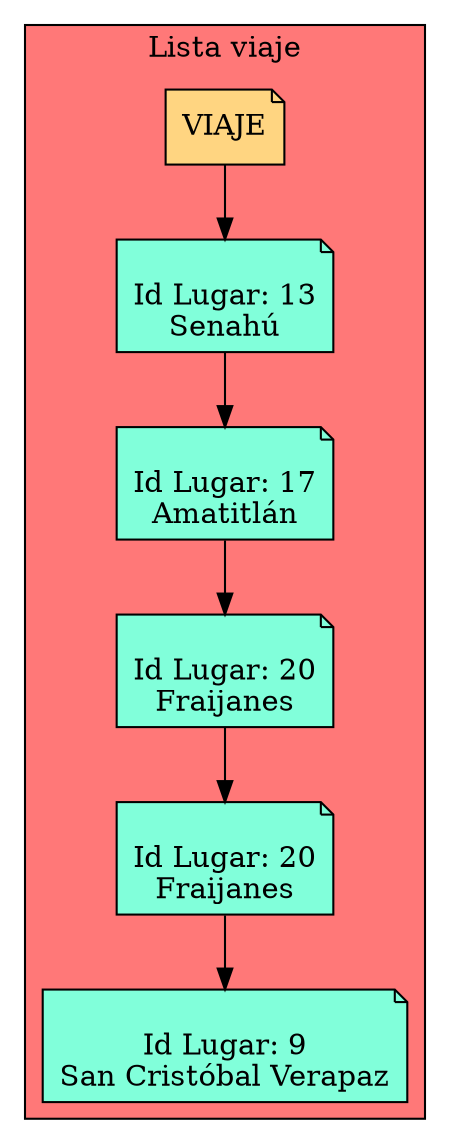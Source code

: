 digraph L {
node[shape=note fillcolor="#A181FF" style =filled]
subgraph cluster_p{
    label= " Lista viaje "
 raiz[label = "VIAJE" fillcolor="#FFD581" ]    bgcolor = "#FF7878"
Nodo2114384326[label="
Id Lugar: 13
Senahú",fillcolor="#81FFDA"]
Nodo980740465[label="
Id Lugar: 17
Amatitlán",fillcolor="#81FFDA"]
Nodo850527744[label="
Id Lugar: 20
Fraijanes",fillcolor="#81FFDA"]
Nodo746050792[label="
Id Lugar: 20
Fraijanes",fillcolor="#81FFDA"]
Nodo473443427[label="
Id Lugar: 9
San Cristóbal Verapaz",fillcolor="#81FFDA"]

raiz->Nodo2114384326
Nodo2114384326 -> Nodo980740465

Nodo980740465 -> Nodo850527744

Nodo850527744 -> Nodo746050792

Nodo746050792 -> Nodo473443427
}}